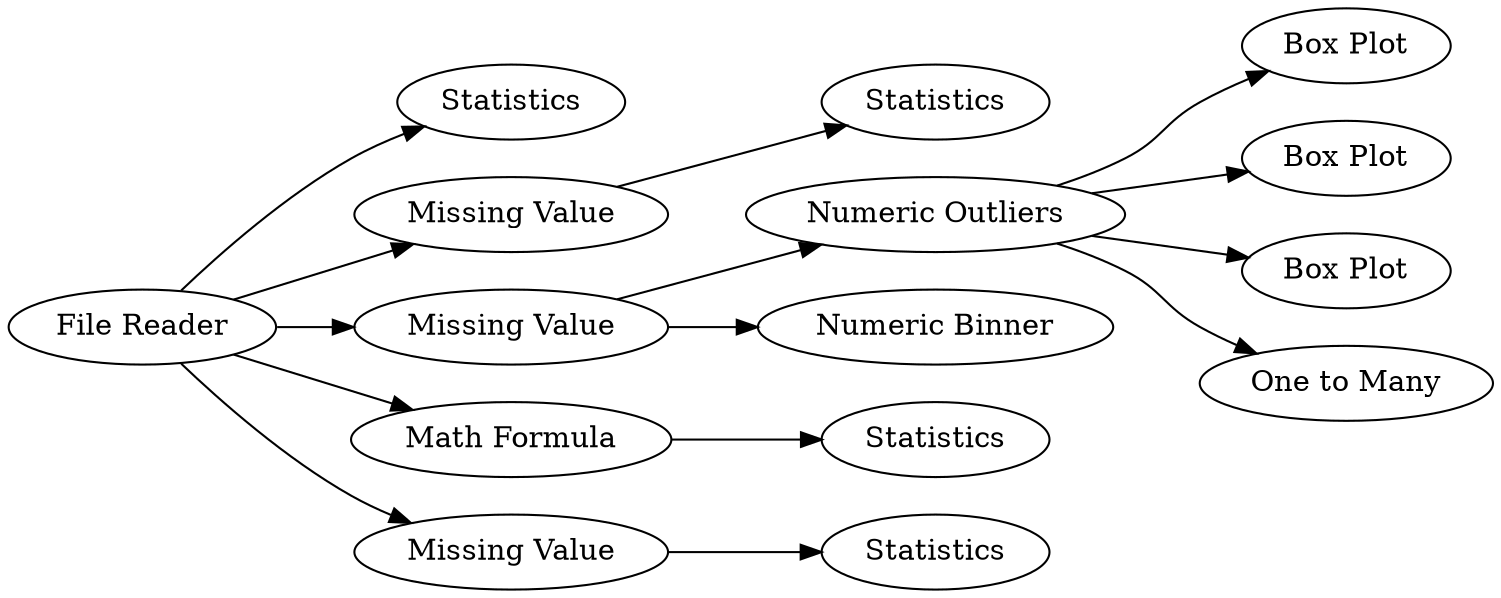 digraph {
	12 -> 13
	4 -> 5
	9 -> 2
	12 -> 14
	15 -> 16
	4 -> 10
	12 -> 8
	15 -> 12
	4 -> 15
	12 -> 17
	6 -> 7
	10 -> 11
	4 -> 6
	4 -> 9
	5 [label=Statistics]
	16 [label="Numeric Binner"]
	14 [label="Box Plot"]
	13 [label="Box Plot"]
	7 [label=Statistics]
	9 [label="Missing Value"]
	11 [label=Statistics]
	4 [label="File Reader"]
	6 [label="Missing Value"]
	15 [label="Missing Value"]
	8 [label="Box Plot"]
	12 [label="Numeric Outliers"]
	17 [label="One to Many"]
	2 [label=Statistics]
	10 [label="Math Formula"]
	rankdir=LR
}
